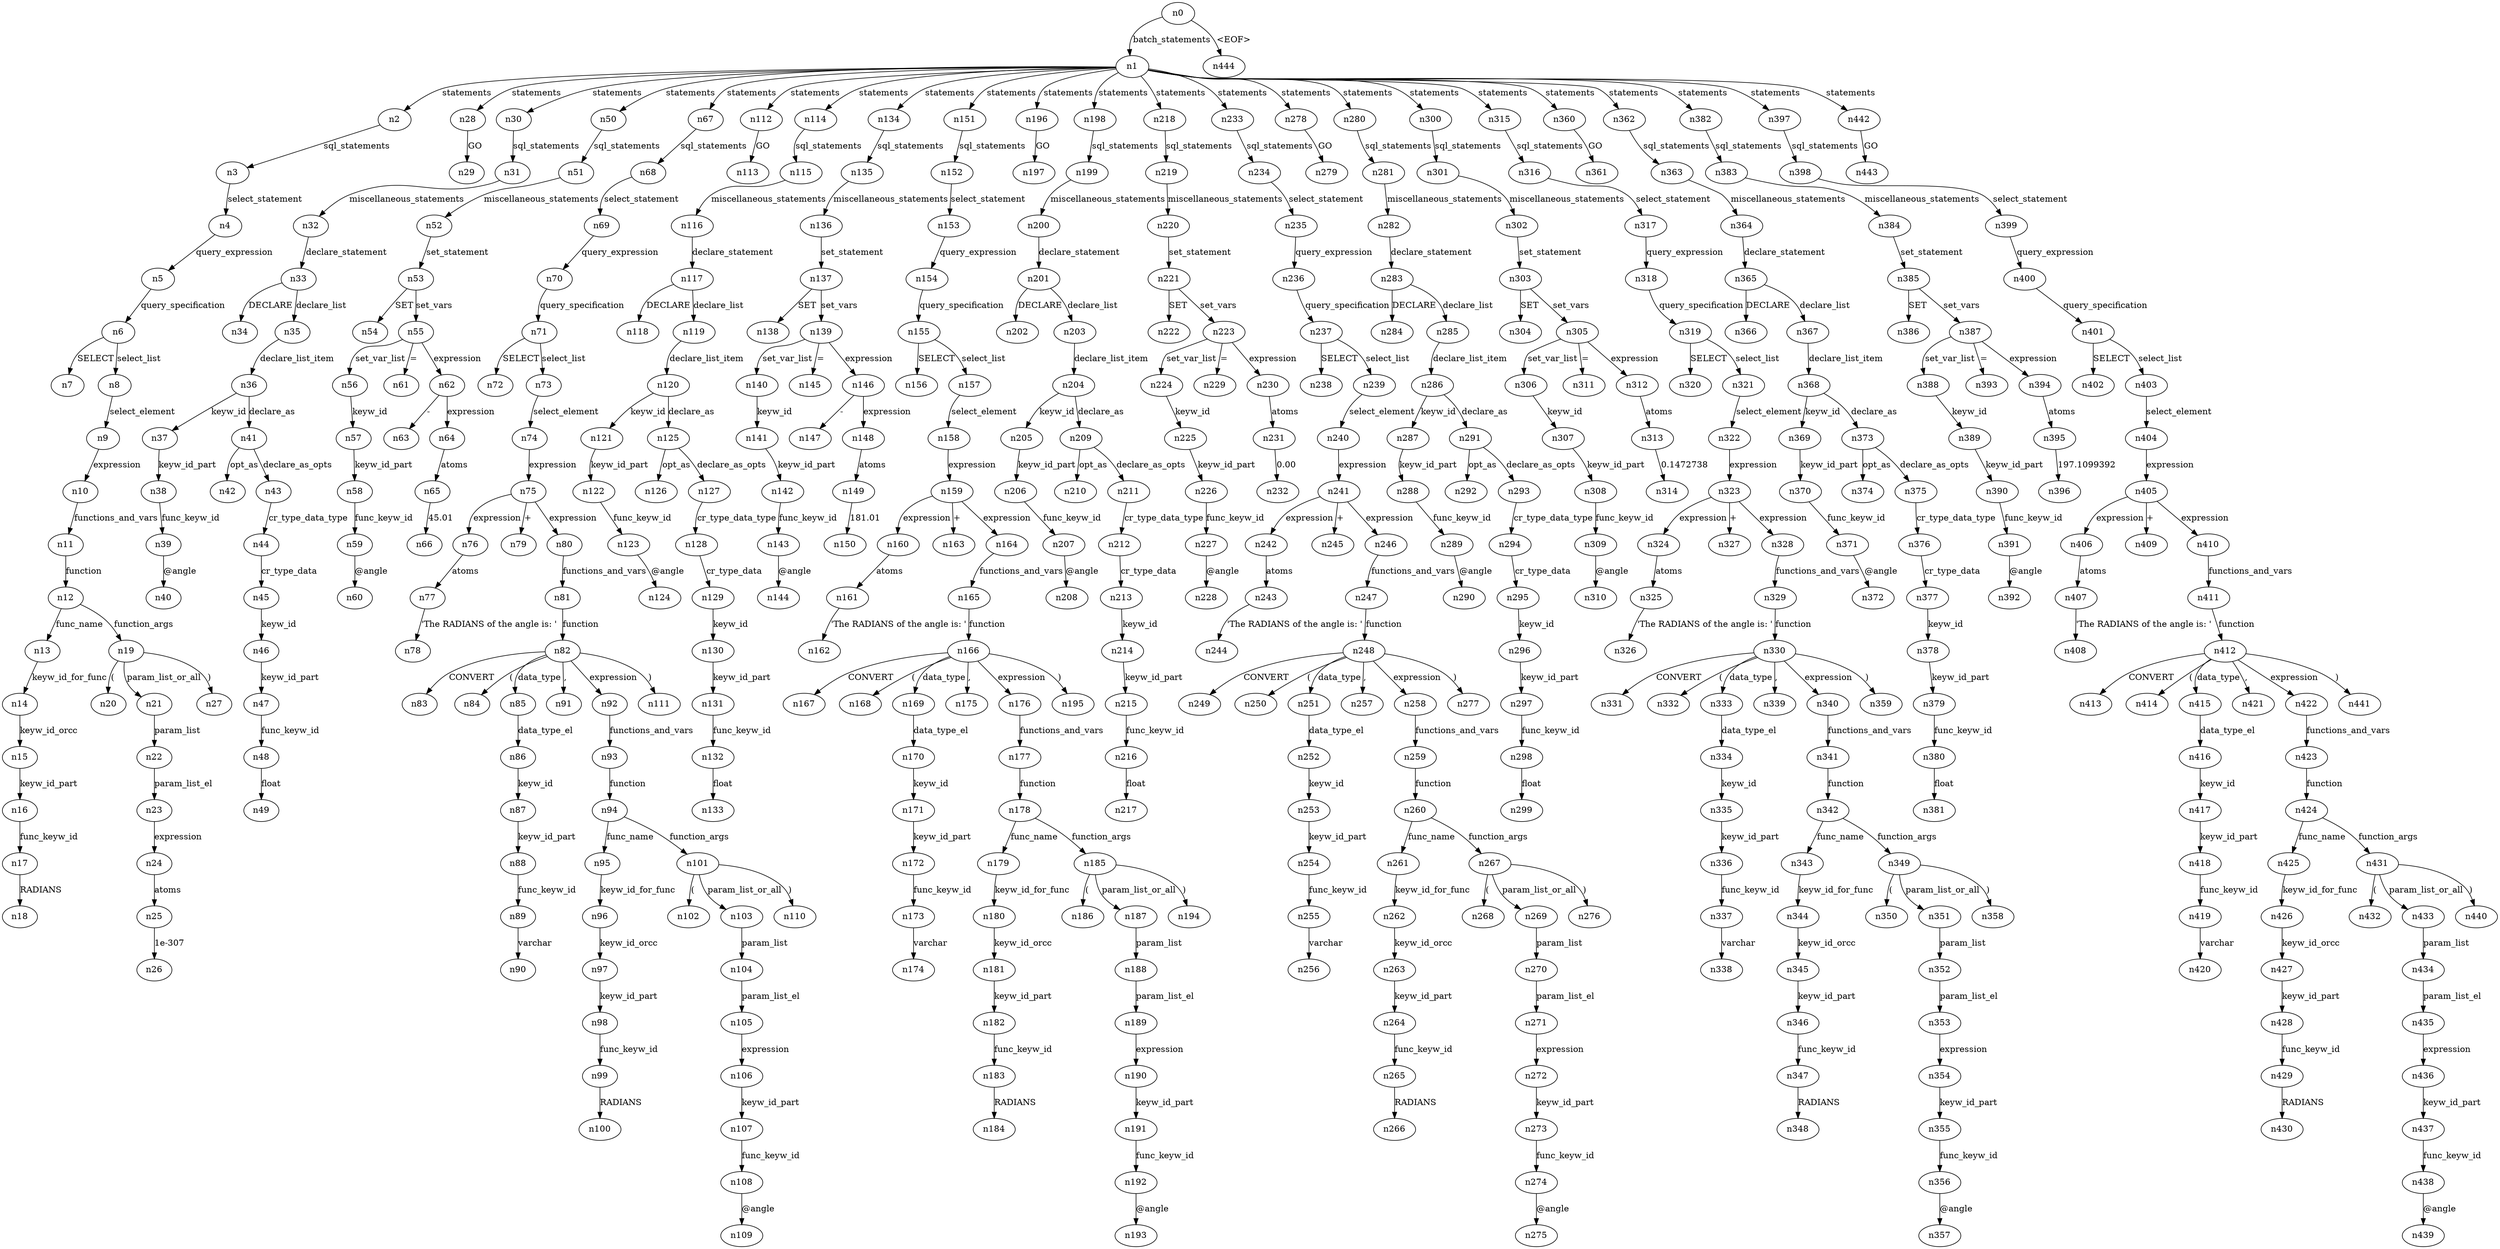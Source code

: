 digraph ParseTree {
  n0 -> n1 [label="batch_statements"];
  n1 -> n2 [label="statements"];
  n2 -> n3 [label="sql_statements"];
  n3 -> n4 [label="select_statement"];
  n4 -> n5 [label="query_expression"];
  n5 -> n6 [label="query_specification"];
  n6 -> n7 [label="SELECT"];
  n6 -> n8 [label="select_list"];
  n8 -> n9 [label="select_element"];
  n9 -> n10 [label="expression"];
  n10 -> n11 [label="functions_and_vars"];
  n11 -> n12 [label="function"];
  n12 -> n13 [label="func_name"];
  n13 -> n14 [label="keyw_id_for_func"];
  n14 -> n15 [label="keyw_id_orcc"];
  n15 -> n16 [label="keyw_id_part"];
  n16 -> n17 [label="func_keyw_id"];
  n17 -> n18 [label="RADIANS"];
  n12 -> n19 [label="function_args"];
  n19 -> n20 [label="("];
  n19 -> n21 [label="param_list_or_all"];
  n21 -> n22 [label="param_list"];
  n22 -> n23 [label="param_list_el"];
  n23 -> n24 [label="expression"];
  n24 -> n25 [label="atoms"];
  n25 -> n26 [label="1e-307"];
  n19 -> n27 [label=")"];
  n1 -> n28 [label="statements"];
  n28 -> n29 [label="GO"];
  n1 -> n30 [label="statements"];
  n30 -> n31 [label="sql_statements"];
  n31 -> n32 [label="miscellaneous_statements"];
  n32 -> n33 [label="declare_statement"];
  n33 -> n34 [label="DECLARE"];
  n33 -> n35 [label="declare_list"];
  n35 -> n36 [label="declare_list_item"];
  n36 -> n37 [label="keyw_id"];
  n37 -> n38 [label="keyw_id_part"];
  n38 -> n39 [label="func_keyw_id"];
  n39 -> n40 [label="@angle"];
  n36 -> n41 [label="declare_as"];
  n41 -> n42 [label="opt_as"];
  n41 -> n43 [label="declare_as_opts"];
  n43 -> n44 [label="cr_type_data_type"];
  n44 -> n45 [label="cr_type_data"];
  n45 -> n46 [label="keyw_id"];
  n46 -> n47 [label="keyw_id_part"];
  n47 -> n48 [label="func_keyw_id"];
  n48 -> n49 [label="float"];
  n1 -> n50 [label="statements"];
  n50 -> n51 [label="sql_statements"];
  n51 -> n52 [label="miscellaneous_statements"];
  n52 -> n53 [label="set_statement"];
  n53 -> n54 [label="SET"];
  n53 -> n55 [label="set_vars"];
  n55 -> n56 [label="set_var_list"];
  n56 -> n57 [label="keyw_id"];
  n57 -> n58 [label="keyw_id_part"];
  n58 -> n59 [label="func_keyw_id"];
  n59 -> n60 [label="@angle"];
  n55 -> n61 [label="="];
  n55 -> n62 [label="expression"];
  n62 -> n63 [label="-"];
  n62 -> n64 [label="expression"];
  n64 -> n65 [label="atoms"];
  n65 -> n66 [label="45.01"];
  n1 -> n67 [label="statements"];
  n67 -> n68 [label="sql_statements"];
  n68 -> n69 [label="select_statement"];
  n69 -> n70 [label="query_expression"];
  n70 -> n71 [label="query_specification"];
  n71 -> n72 [label="SELECT"];
  n71 -> n73 [label="select_list"];
  n73 -> n74 [label="select_element"];
  n74 -> n75 [label="expression"];
  n75 -> n76 [label="expression"];
  n76 -> n77 [label="atoms"];
  n77 -> n78 [label="'The RADIANS of the angle is: '"];
  n75 -> n79 [label="+"];
  n75 -> n80 [label="expression"];
  n80 -> n81 [label="functions_and_vars"];
  n81 -> n82 [label="function"];
  n82 -> n83 [label="CONVERT"];
  n82 -> n84 [label="("];
  n82 -> n85 [label="data_type"];
  n85 -> n86 [label="data_type_el"];
  n86 -> n87 [label="keyw_id"];
  n87 -> n88 [label="keyw_id_part"];
  n88 -> n89 [label="func_keyw_id"];
  n89 -> n90 [label="varchar"];
  n82 -> n91 [label=","];
  n82 -> n92 [label="expression"];
  n92 -> n93 [label="functions_and_vars"];
  n93 -> n94 [label="function"];
  n94 -> n95 [label="func_name"];
  n95 -> n96 [label="keyw_id_for_func"];
  n96 -> n97 [label="keyw_id_orcc"];
  n97 -> n98 [label="keyw_id_part"];
  n98 -> n99 [label="func_keyw_id"];
  n99 -> n100 [label="RADIANS"];
  n94 -> n101 [label="function_args"];
  n101 -> n102 [label="("];
  n101 -> n103 [label="param_list_or_all"];
  n103 -> n104 [label="param_list"];
  n104 -> n105 [label="param_list_el"];
  n105 -> n106 [label="expression"];
  n106 -> n107 [label="keyw_id_part"];
  n107 -> n108 [label="func_keyw_id"];
  n108 -> n109 [label="@angle"];
  n101 -> n110 [label=")"];
  n82 -> n111 [label=")"];
  n1 -> n112 [label="statements"];
  n112 -> n113 [label="GO"];
  n1 -> n114 [label="statements"];
  n114 -> n115 [label="sql_statements"];
  n115 -> n116 [label="miscellaneous_statements"];
  n116 -> n117 [label="declare_statement"];
  n117 -> n118 [label="DECLARE"];
  n117 -> n119 [label="declare_list"];
  n119 -> n120 [label="declare_list_item"];
  n120 -> n121 [label="keyw_id"];
  n121 -> n122 [label="keyw_id_part"];
  n122 -> n123 [label="func_keyw_id"];
  n123 -> n124 [label="@angle"];
  n120 -> n125 [label="declare_as"];
  n125 -> n126 [label="opt_as"];
  n125 -> n127 [label="declare_as_opts"];
  n127 -> n128 [label="cr_type_data_type"];
  n128 -> n129 [label="cr_type_data"];
  n129 -> n130 [label="keyw_id"];
  n130 -> n131 [label="keyw_id_part"];
  n131 -> n132 [label="func_keyw_id"];
  n132 -> n133 [label="float"];
  n1 -> n134 [label="statements"];
  n134 -> n135 [label="sql_statements"];
  n135 -> n136 [label="miscellaneous_statements"];
  n136 -> n137 [label="set_statement"];
  n137 -> n138 [label="SET"];
  n137 -> n139 [label="set_vars"];
  n139 -> n140 [label="set_var_list"];
  n140 -> n141 [label="keyw_id"];
  n141 -> n142 [label="keyw_id_part"];
  n142 -> n143 [label="func_keyw_id"];
  n143 -> n144 [label="@angle"];
  n139 -> n145 [label="="];
  n139 -> n146 [label="expression"];
  n146 -> n147 [label="-"];
  n146 -> n148 [label="expression"];
  n148 -> n149 [label="atoms"];
  n149 -> n150 [label="181.01"];
  n1 -> n151 [label="statements"];
  n151 -> n152 [label="sql_statements"];
  n152 -> n153 [label="select_statement"];
  n153 -> n154 [label="query_expression"];
  n154 -> n155 [label="query_specification"];
  n155 -> n156 [label="SELECT"];
  n155 -> n157 [label="select_list"];
  n157 -> n158 [label="select_element"];
  n158 -> n159 [label="expression"];
  n159 -> n160 [label="expression"];
  n160 -> n161 [label="atoms"];
  n161 -> n162 [label="'The RADIANS of the angle is: '"];
  n159 -> n163 [label="+"];
  n159 -> n164 [label="expression"];
  n164 -> n165 [label="functions_and_vars"];
  n165 -> n166 [label="function"];
  n166 -> n167 [label="CONVERT"];
  n166 -> n168 [label="("];
  n166 -> n169 [label="data_type"];
  n169 -> n170 [label="data_type_el"];
  n170 -> n171 [label="keyw_id"];
  n171 -> n172 [label="keyw_id_part"];
  n172 -> n173 [label="func_keyw_id"];
  n173 -> n174 [label="varchar"];
  n166 -> n175 [label=","];
  n166 -> n176 [label="expression"];
  n176 -> n177 [label="functions_and_vars"];
  n177 -> n178 [label="function"];
  n178 -> n179 [label="func_name"];
  n179 -> n180 [label="keyw_id_for_func"];
  n180 -> n181 [label="keyw_id_orcc"];
  n181 -> n182 [label="keyw_id_part"];
  n182 -> n183 [label="func_keyw_id"];
  n183 -> n184 [label="RADIANS"];
  n178 -> n185 [label="function_args"];
  n185 -> n186 [label="("];
  n185 -> n187 [label="param_list_or_all"];
  n187 -> n188 [label="param_list"];
  n188 -> n189 [label="param_list_el"];
  n189 -> n190 [label="expression"];
  n190 -> n191 [label="keyw_id_part"];
  n191 -> n192 [label="func_keyw_id"];
  n192 -> n193 [label="@angle"];
  n185 -> n194 [label=")"];
  n166 -> n195 [label=")"];
  n1 -> n196 [label="statements"];
  n196 -> n197 [label="GO"];
  n1 -> n198 [label="statements"];
  n198 -> n199 [label="sql_statements"];
  n199 -> n200 [label="miscellaneous_statements"];
  n200 -> n201 [label="declare_statement"];
  n201 -> n202 [label="DECLARE"];
  n201 -> n203 [label="declare_list"];
  n203 -> n204 [label="declare_list_item"];
  n204 -> n205 [label="keyw_id"];
  n205 -> n206 [label="keyw_id_part"];
  n206 -> n207 [label="func_keyw_id"];
  n207 -> n208 [label="@angle"];
  n204 -> n209 [label="declare_as"];
  n209 -> n210 [label="opt_as"];
  n209 -> n211 [label="declare_as_opts"];
  n211 -> n212 [label="cr_type_data_type"];
  n212 -> n213 [label="cr_type_data"];
  n213 -> n214 [label="keyw_id"];
  n214 -> n215 [label="keyw_id_part"];
  n215 -> n216 [label="func_keyw_id"];
  n216 -> n217 [label="float"];
  n1 -> n218 [label="statements"];
  n218 -> n219 [label="sql_statements"];
  n219 -> n220 [label="miscellaneous_statements"];
  n220 -> n221 [label="set_statement"];
  n221 -> n222 [label="SET"];
  n221 -> n223 [label="set_vars"];
  n223 -> n224 [label="set_var_list"];
  n224 -> n225 [label="keyw_id"];
  n225 -> n226 [label="keyw_id_part"];
  n226 -> n227 [label="func_keyw_id"];
  n227 -> n228 [label="@angle"];
  n223 -> n229 [label="="];
  n223 -> n230 [label="expression"];
  n230 -> n231 [label="atoms"];
  n231 -> n232 [label="0.00"];
  n1 -> n233 [label="statements"];
  n233 -> n234 [label="sql_statements"];
  n234 -> n235 [label="select_statement"];
  n235 -> n236 [label="query_expression"];
  n236 -> n237 [label="query_specification"];
  n237 -> n238 [label="SELECT"];
  n237 -> n239 [label="select_list"];
  n239 -> n240 [label="select_element"];
  n240 -> n241 [label="expression"];
  n241 -> n242 [label="expression"];
  n242 -> n243 [label="atoms"];
  n243 -> n244 [label="'The RADIANS of the angle is: '"];
  n241 -> n245 [label="+"];
  n241 -> n246 [label="expression"];
  n246 -> n247 [label="functions_and_vars"];
  n247 -> n248 [label="function"];
  n248 -> n249 [label="CONVERT"];
  n248 -> n250 [label="("];
  n248 -> n251 [label="data_type"];
  n251 -> n252 [label="data_type_el"];
  n252 -> n253 [label="keyw_id"];
  n253 -> n254 [label="keyw_id_part"];
  n254 -> n255 [label="func_keyw_id"];
  n255 -> n256 [label="varchar"];
  n248 -> n257 [label=","];
  n248 -> n258 [label="expression"];
  n258 -> n259 [label="functions_and_vars"];
  n259 -> n260 [label="function"];
  n260 -> n261 [label="func_name"];
  n261 -> n262 [label="keyw_id_for_func"];
  n262 -> n263 [label="keyw_id_orcc"];
  n263 -> n264 [label="keyw_id_part"];
  n264 -> n265 [label="func_keyw_id"];
  n265 -> n266 [label="RADIANS"];
  n260 -> n267 [label="function_args"];
  n267 -> n268 [label="("];
  n267 -> n269 [label="param_list_or_all"];
  n269 -> n270 [label="param_list"];
  n270 -> n271 [label="param_list_el"];
  n271 -> n272 [label="expression"];
  n272 -> n273 [label="keyw_id_part"];
  n273 -> n274 [label="func_keyw_id"];
  n274 -> n275 [label="@angle"];
  n267 -> n276 [label=")"];
  n248 -> n277 [label=")"];
  n1 -> n278 [label="statements"];
  n278 -> n279 [label="GO"];
  n1 -> n280 [label="statements"];
  n280 -> n281 [label="sql_statements"];
  n281 -> n282 [label="miscellaneous_statements"];
  n282 -> n283 [label="declare_statement"];
  n283 -> n284 [label="DECLARE"];
  n283 -> n285 [label="declare_list"];
  n285 -> n286 [label="declare_list_item"];
  n286 -> n287 [label="keyw_id"];
  n287 -> n288 [label="keyw_id_part"];
  n288 -> n289 [label="func_keyw_id"];
  n289 -> n290 [label="@angle"];
  n286 -> n291 [label="declare_as"];
  n291 -> n292 [label="opt_as"];
  n291 -> n293 [label="declare_as_opts"];
  n293 -> n294 [label="cr_type_data_type"];
  n294 -> n295 [label="cr_type_data"];
  n295 -> n296 [label="keyw_id"];
  n296 -> n297 [label="keyw_id_part"];
  n297 -> n298 [label="func_keyw_id"];
  n298 -> n299 [label="float"];
  n1 -> n300 [label="statements"];
  n300 -> n301 [label="sql_statements"];
  n301 -> n302 [label="miscellaneous_statements"];
  n302 -> n303 [label="set_statement"];
  n303 -> n304 [label="SET"];
  n303 -> n305 [label="set_vars"];
  n305 -> n306 [label="set_var_list"];
  n306 -> n307 [label="keyw_id"];
  n307 -> n308 [label="keyw_id_part"];
  n308 -> n309 [label="func_keyw_id"];
  n309 -> n310 [label="@angle"];
  n305 -> n311 [label="="];
  n305 -> n312 [label="expression"];
  n312 -> n313 [label="atoms"];
  n313 -> n314 [label="0.1472738"];
  n1 -> n315 [label="statements"];
  n315 -> n316 [label="sql_statements"];
  n316 -> n317 [label="select_statement"];
  n317 -> n318 [label="query_expression"];
  n318 -> n319 [label="query_specification"];
  n319 -> n320 [label="SELECT"];
  n319 -> n321 [label="select_list"];
  n321 -> n322 [label="select_element"];
  n322 -> n323 [label="expression"];
  n323 -> n324 [label="expression"];
  n324 -> n325 [label="atoms"];
  n325 -> n326 [label="'The RADIANS of the angle is: '"];
  n323 -> n327 [label="+"];
  n323 -> n328 [label="expression"];
  n328 -> n329 [label="functions_and_vars"];
  n329 -> n330 [label="function"];
  n330 -> n331 [label="CONVERT"];
  n330 -> n332 [label="("];
  n330 -> n333 [label="data_type"];
  n333 -> n334 [label="data_type_el"];
  n334 -> n335 [label="keyw_id"];
  n335 -> n336 [label="keyw_id_part"];
  n336 -> n337 [label="func_keyw_id"];
  n337 -> n338 [label="varchar"];
  n330 -> n339 [label=","];
  n330 -> n340 [label="expression"];
  n340 -> n341 [label="functions_and_vars"];
  n341 -> n342 [label="function"];
  n342 -> n343 [label="func_name"];
  n343 -> n344 [label="keyw_id_for_func"];
  n344 -> n345 [label="keyw_id_orcc"];
  n345 -> n346 [label="keyw_id_part"];
  n346 -> n347 [label="func_keyw_id"];
  n347 -> n348 [label="RADIANS"];
  n342 -> n349 [label="function_args"];
  n349 -> n350 [label="("];
  n349 -> n351 [label="param_list_or_all"];
  n351 -> n352 [label="param_list"];
  n352 -> n353 [label="param_list_el"];
  n353 -> n354 [label="expression"];
  n354 -> n355 [label="keyw_id_part"];
  n355 -> n356 [label="func_keyw_id"];
  n356 -> n357 [label="@angle"];
  n349 -> n358 [label=")"];
  n330 -> n359 [label=")"];
  n1 -> n360 [label="statements"];
  n360 -> n361 [label="GO"];
  n1 -> n362 [label="statements"];
  n362 -> n363 [label="sql_statements"];
  n363 -> n364 [label="miscellaneous_statements"];
  n364 -> n365 [label="declare_statement"];
  n365 -> n366 [label="DECLARE"];
  n365 -> n367 [label="declare_list"];
  n367 -> n368 [label="declare_list_item"];
  n368 -> n369 [label="keyw_id"];
  n369 -> n370 [label="keyw_id_part"];
  n370 -> n371 [label="func_keyw_id"];
  n371 -> n372 [label="@angle"];
  n368 -> n373 [label="declare_as"];
  n373 -> n374 [label="opt_as"];
  n373 -> n375 [label="declare_as_opts"];
  n375 -> n376 [label="cr_type_data_type"];
  n376 -> n377 [label="cr_type_data"];
  n377 -> n378 [label="keyw_id"];
  n378 -> n379 [label="keyw_id_part"];
  n379 -> n380 [label="func_keyw_id"];
  n380 -> n381 [label="float"];
  n1 -> n382 [label="statements"];
  n382 -> n383 [label="sql_statements"];
  n383 -> n384 [label="miscellaneous_statements"];
  n384 -> n385 [label="set_statement"];
  n385 -> n386 [label="SET"];
  n385 -> n387 [label="set_vars"];
  n387 -> n388 [label="set_var_list"];
  n388 -> n389 [label="keyw_id"];
  n389 -> n390 [label="keyw_id_part"];
  n390 -> n391 [label="func_keyw_id"];
  n391 -> n392 [label="@angle"];
  n387 -> n393 [label="="];
  n387 -> n394 [label="expression"];
  n394 -> n395 [label="atoms"];
  n395 -> n396 [label="197.1099392"];
  n1 -> n397 [label="statements"];
  n397 -> n398 [label="sql_statements"];
  n398 -> n399 [label="select_statement"];
  n399 -> n400 [label="query_expression"];
  n400 -> n401 [label="query_specification"];
  n401 -> n402 [label="SELECT"];
  n401 -> n403 [label="select_list"];
  n403 -> n404 [label="select_element"];
  n404 -> n405 [label="expression"];
  n405 -> n406 [label="expression"];
  n406 -> n407 [label="atoms"];
  n407 -> n408 [label="'The RADIANS of the angle is: '"];
  n405 -> n409 [label="+"];
  n405 -> n410 [label="expression"];
  n410 -> n411 [label="functions_and_vars"];
  n411 -> n412 [label="function"];
  n412 -> n413 [label="CONVERT"];
  n412 -> n414 [label="("];
  n412 -> n415 [label="data_type"];
  n415 -> n416 [label="data_type_el"];
  n416 -> n417 [label="keyw_id"];
  n417 -> n418 [label="keyw_id_part"];
  n418 -> n419 [label="func_keyw_id"];
  n419 -> n420 [label="varchar"];
  n412 -> n421 [label=","];
  n412 -> n422 [label="expression"];
  n422 -> n423 [label="functions_and_vars"];
  n423 -> n424 [label="function"];
  n424 -> n425 [label="func_name"];
  n425 -> n426 [label="keyw_id_for_func"];
  n426 -> n427 [label="keyw_id_orcc"];
  n427 -> n428 [label="keyw_id_part"];
  n428 -> n429 [label="func_keyw_id"];
  n429 -> n430 [label="RADIANS"];
  n424 -> n431 [label="function_args"];
  n431 -> n432 [label="("];
  n431 -> n433 [label="param_list_or_all"];
  n433 -> n434 [label="param_list"];
  n434 -> n435 [label="param_list_el"];
  n435 -> n436 [label="expression"];
  n436 -> n437 [label="keyw_id_part"];
  n437 -> n438 [label="func_keyw_id"];
  n438 -> n439 [label="@angle"];
  n431 -> n440 [label=")"];
  n412 -> n441 [label=")"];
  n1 -> n442 [label="statements"];
  n442 -> n443 [label="GO"];
  n0 -> n444 [label="<EOF>"];
}